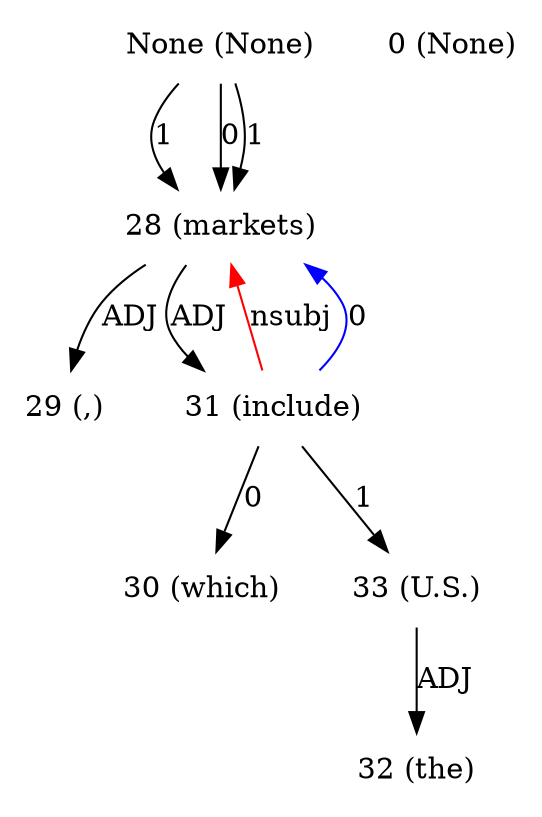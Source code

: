 digraph G{
edge [dir=forward]
node [shape=plaintext]

None [label="None (None)"]
None -> 28 [label="1"]
None [label="None (None)"]
None -> 28 [label="0"]
None [label="None (None)"]
None -> 28 [label="1"]
0 [label="0 (None)"]
28 [label="28 (markets)"]
28 -> 29 [label="ADJ"]
28 -> 31 [label="ADJ"]
31 -> 28 [label="nsubj", color="red"]
29 [label="29 (,)"]
30 [label="30 (which)"]
31 [label="31 (include)"]
31 -> 33 [label="1"]
31 -> 30 [label="0"]
31 -> 28 [label="0", color="blue"]
32 [label="32 (the)"]
33 [label="33 (U.S.)"]
33 -> 32 [label="ADJ"]
}
